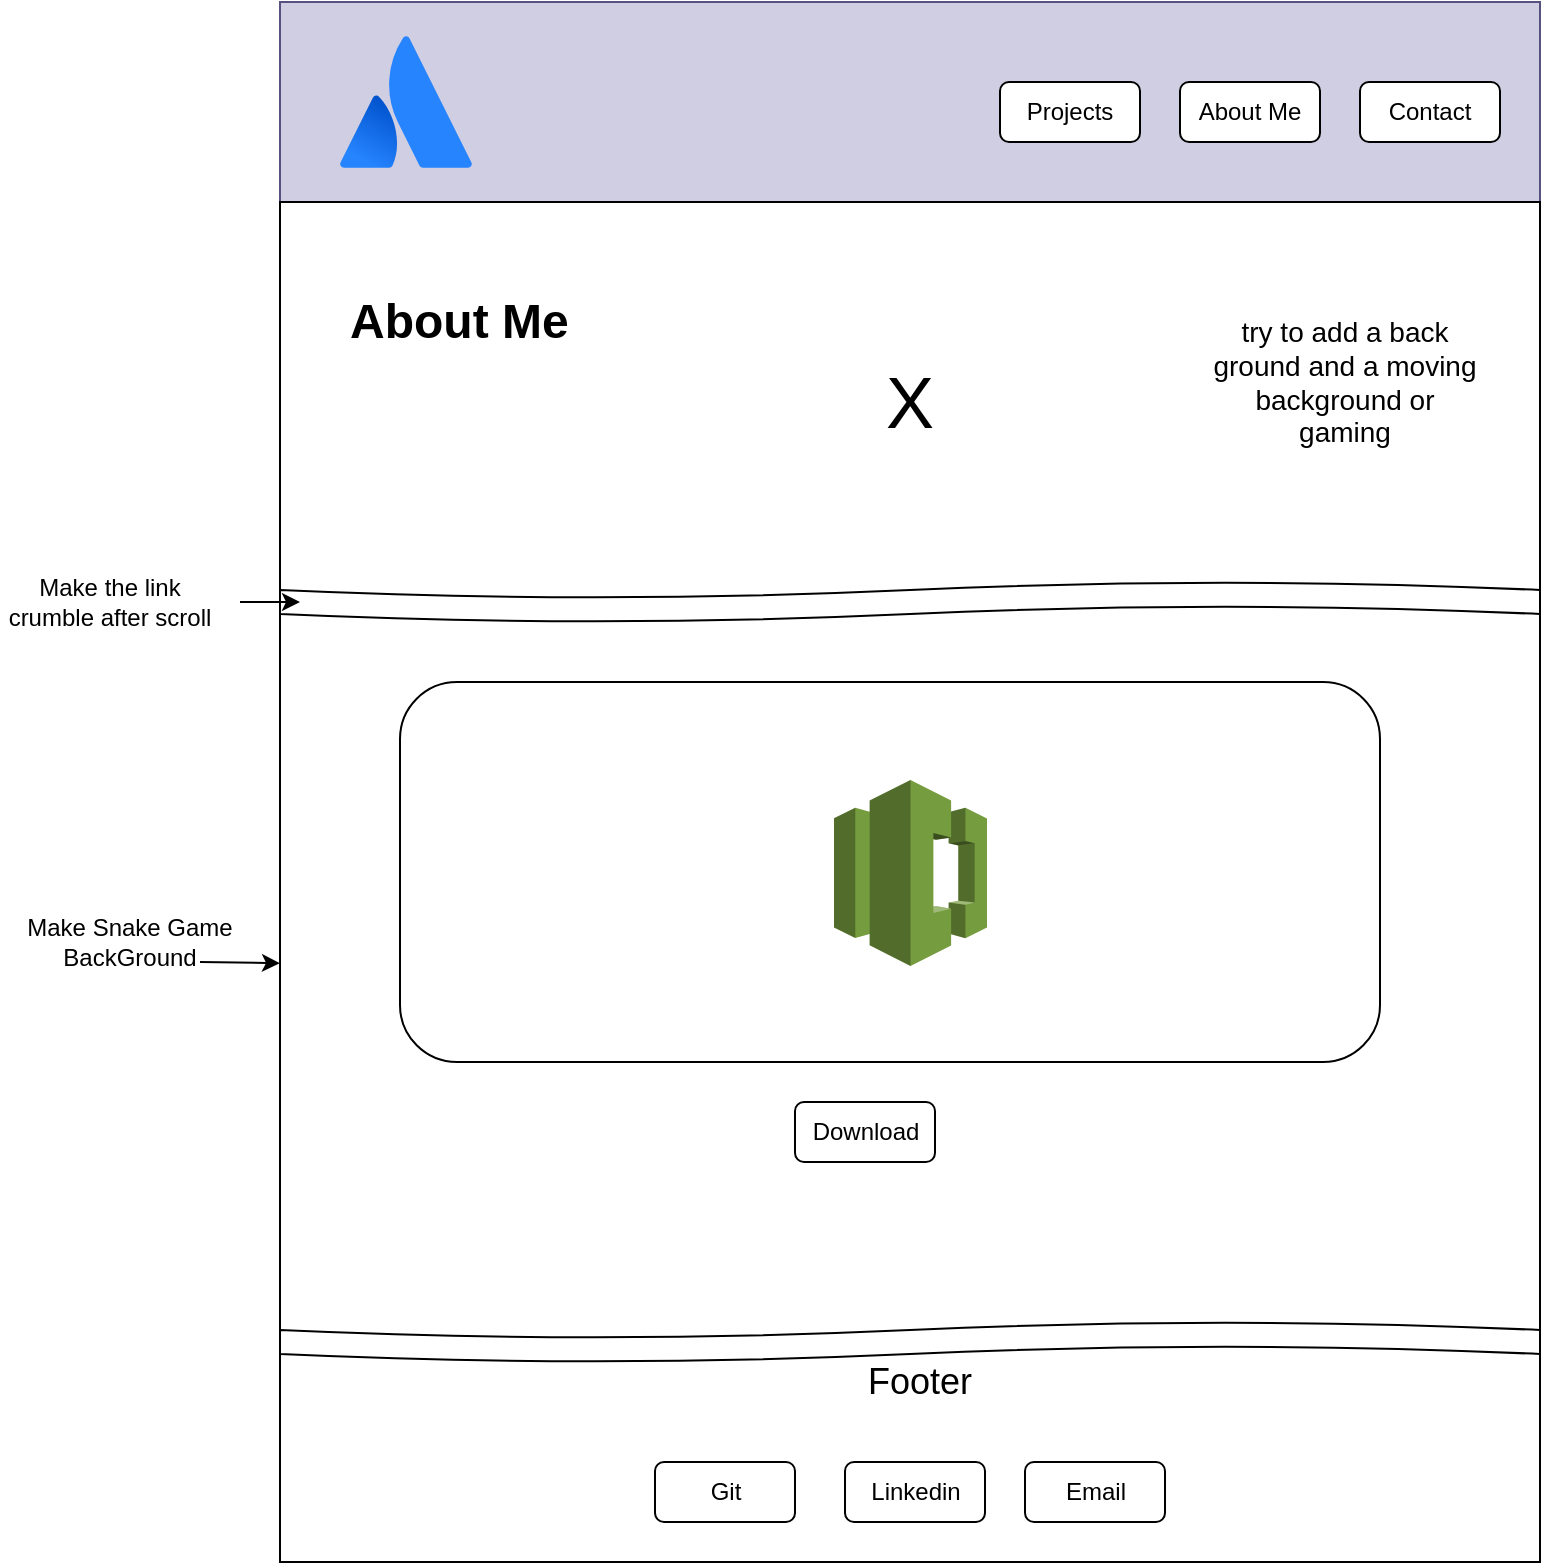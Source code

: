 <mxfile version="14.9.6" type="device"><diagram id="n2o6q27QzJm0JdccjzL3" name="Page-1"><mxGraphModel dx="1422" dy="882" grid="1" gridSize="10" guides="1" tooltips="1" connect="1" arrows="1" fold="1" page="1" pageScale="1" pageWidth="850" pageHeight="1100" math="0" shadow="0"><root><mxCell id="0"/><mxCell id="1" parent="0"/><mxCell id="DGM18VDqiaX18xXFkt-b-25" value="" style="rounded=0;whiteSpace=wrap;html=1;fillColor=#ffffff;gradientColor=#ffffff;" parent="1" vertex="1"><mxGeometry x="160" y="350" width="630" height="370" as="geometry"/></mxCell><mxCell id="DGM18VDqiaX18xXFkt-b-21" value="" style="rounded=0;whiteSpace=wrap;html=1;strokeColor=#56517e;fillColor=#d0cee2;" parent="1" vertex="1"><mxGeometry x="160" y="50" width="630" height="100" as="geometry"/></mxCell><mxCell id="DGM18VDqiaX18xXFkt-b-2" value="" style="image;image=img/lib/atlassian/Atlassian_Logo.svg;" parent="1" vertex="1"><mxGeometry x="190" y="67" width="66" height="66" as="geometry"/></mxCell><mxCell id="DGM18VDqiaX18xXFkt-b-3" value="Contact" style="rounded=1;whiteSpace=wrap;html=1;" parent="1" vertex="1"><mxGeometry x="700" y="90" width="70" height="30" as="geometry"/></mxCell><mxCell id="DGM18VDqiaX18xXFkt-b-4" value="About Me" style="rounded=1;whiteSpace=wrap;html=1;" parent="1" vertex="1"><mxGeometry x="610" y="90" width="70" height="30" as="geometry"/></mxCell><mxCell id="DGM18VDqiaX18xXFkt-b-6" value="&lt;font style=&quot;font-size: 36px&quot;&gt;X&lt;/font&gt;" style="rounded=0;whiteSpace=wrap;html=1;" parent="1" vertex="1"><mxGeometry x="160" y="150" width="630" height="200" as="geometry"/></mxCell><mxCell id="DGM18VDqiaX18xXFkt-b-7" value="&lt;h1&gt;About Me&amp;nbsp;&lt;/h1&gt;" style="text;html=1;strokeColor=none;fillColor=none;spacing=5;spacingTop=-20;whiteSpace=wrap;overflow=hidden;rounded=0;" parent="1" vertex="1"><mxGeometry x="190" y="190" width="190" height="120" as="geometry"/></mxCell><mxCell id="DGM18VDqiaX18xXFkt-b-15" value="" style="rounded=0;whiteSpace=wrap;html=1;" parent="1" vertex="1"><mxGeometry x="160" y="720" width="630" height="110" as="geometry"/></mxCell><mxCell id="DGM18VDqiaX18xXFkt-b-17" value="Projects" style="rounded=1;whiteSpace=wrap;html=1;" parent="1" vertex="1"><mxGeometry x="520" y="90" width="70" height="30" as="geometry"/></mxCell><mxCell id="DGM18VDqiaX18xXFkt-b-18" value="&lt;font style=&quot;font-size: 18px&quot;&gt;Footer&lt;/font&gt;" style="text;html=1;strokeColor=none;fillColor=none;align=center;verticalAlign=middle;whiteSpace=wrap;rounded=0;" parent="1" vertex="1"><mxGeometry x="420" y="730" width="120" height="20" as="geometry"/></mxCell><mxCell id="DGM18VDqiaX18xXFkt-b-26" value="&lt;font style=&quot;font-size: 14px&quot;&gt;try to add a back ground and a moving background or gaming&lt;/font&gt;" style="text;html=1;strokeColor=none;fillColor=none;align=center;verticalAlign=middle;whiteSpace=wrap;rounded=0;" parent="1" vertex="1"><mxGeometry x="625" y="230" width="135" height="20" as="geometry"/></mxCell><mxCell id="fxxHh-Upkr7XYnZfAqa_-6" value="" style="shape=tape;whiteSpace=wrap;html=1;" parent="1" vertex="1"><mxGeometry x="160" y="340" width="630" height="20" as="geometry"/></mxCell><mxCell id="fxxHh-Upkr7XYnZfAqa_-7" value="" style="shape=tape;whiteSpace=wrap;html=1;" parent="1" vertex="1"><mxGeometry x="160" y="710" width="630" height="20" as="geometry"/></mxCell><mxCell id="fxxHh-Upkr7XYnZfAqa_-8" value="Make the link crumble after scroll" style="text;html=1;strokeColor=none;fillColor=none;align=center;verticalAlign=middle;whiteSpace=wrap;rounded=0;" parent="1" vertex="1"><mxGeometry x="20" y="340" width="110" height="20" as="geometry"/></mxCell><mxCell id="fxxHh-Upkr7XYnZfAqa_-9" value="Make Snake Game BackGround" style="text;html=1;strokeColor=none;fillColor=none;align=center;verticalAlign=middle;whiteSpace=wrap;rounded=0;" parent="1" vertex="1"><mxGeometry x="30" y="510" width="110" height="20" as="geometry"/></mxCell><mxCell id="fxxHh-Upkr7XYnZfAqa_-10" value="" style="endArrow=classic;html=1;" parent="1" target="DGM18VDqiaX18xXFkt-b-25" edge="1"><mxGeometry width="50" height="50" relative="1" as="geometry"><mxPoint x="120" y="530" as="sourcePoint"/><mxPoint x="170" y="480" as="targetPoint"/></mxGeometry></mxCell><mxCell id="fxxHh-Upkr7XYnZfAqa_-11" value="" style="endArrow=classic;html=1;" parent="1" edge="1"><mxGeometry width="50" height="50" relative="1" as="geometry"><mxPoint x="140" y="350" as="sourcePoint"/><mxPoint x="170" y="350" as="targetPoint"/><Array as="points"><mxPoint x="140" y="350"/></Array></mxGeometry></mxCell><mxCell id="XfQVBPYr3IYc1AS3uffj-17" value="Download" style="rounded=1;whiteSpace=wrap;html=1;" parent="1" vertex="1"><mxGeometry x="417.5" y="600" width="70" height="30" as="geometry"/></mxCell><mxCell id="XfQVBPYr3IYc1AS3uffj-18" value="Email" style="rounded=1;whiteSpace=wrap;html=1;" parent="1" vertex="1"><mxGeometry x="532.5" y="780" width="70" height="30" as="geometry"/></mxCell><mxCell id="XfQVBPYr3IYc1AS3uffj-19" value="Linkedin" style="rounded=1;whiteSpace=wrap;html=1;" parent="1" vertex="1"><mxGeometry x="442.5" y="780" width="70" height="30" as="geometry"/></mxCell><mxCell id="XfQVBPYr3IYc1AS3uffj-20" value="Git" style="rounded=1;whiteSpace=wrap;html=1;" parent="1" vertex="1"><mxGeometry x="347.5" y="780" width="70" height="30" as="geometry"/></mxCell><mxCell id="HtXRwE4KoVKyjeqbcftG-1" value="" style="rounded=1;whiteSpace=wrap;html=1;" vertex="1" parent="1"><mxGeometry x="220" y="390" width="490" height="190" as="geometry"/></mxCell><mxCell id="HtXRwE4KoVKyjeqbcftG-2" value="" style="outlineConnect=0;dashed=0;verticalLabelPosition=bottom;verticalAlign=top;align=center;html=1;shape=mxgraph.aws3.codecommit;fillColor=#759C3E;gradientColor=none;" vertex="1" parent="1"><mxGeometry x="437" y="439" width="76.5" height="93" as="geometry"/></mxCell></root></mxGraphModel></diagram></mxfile>
